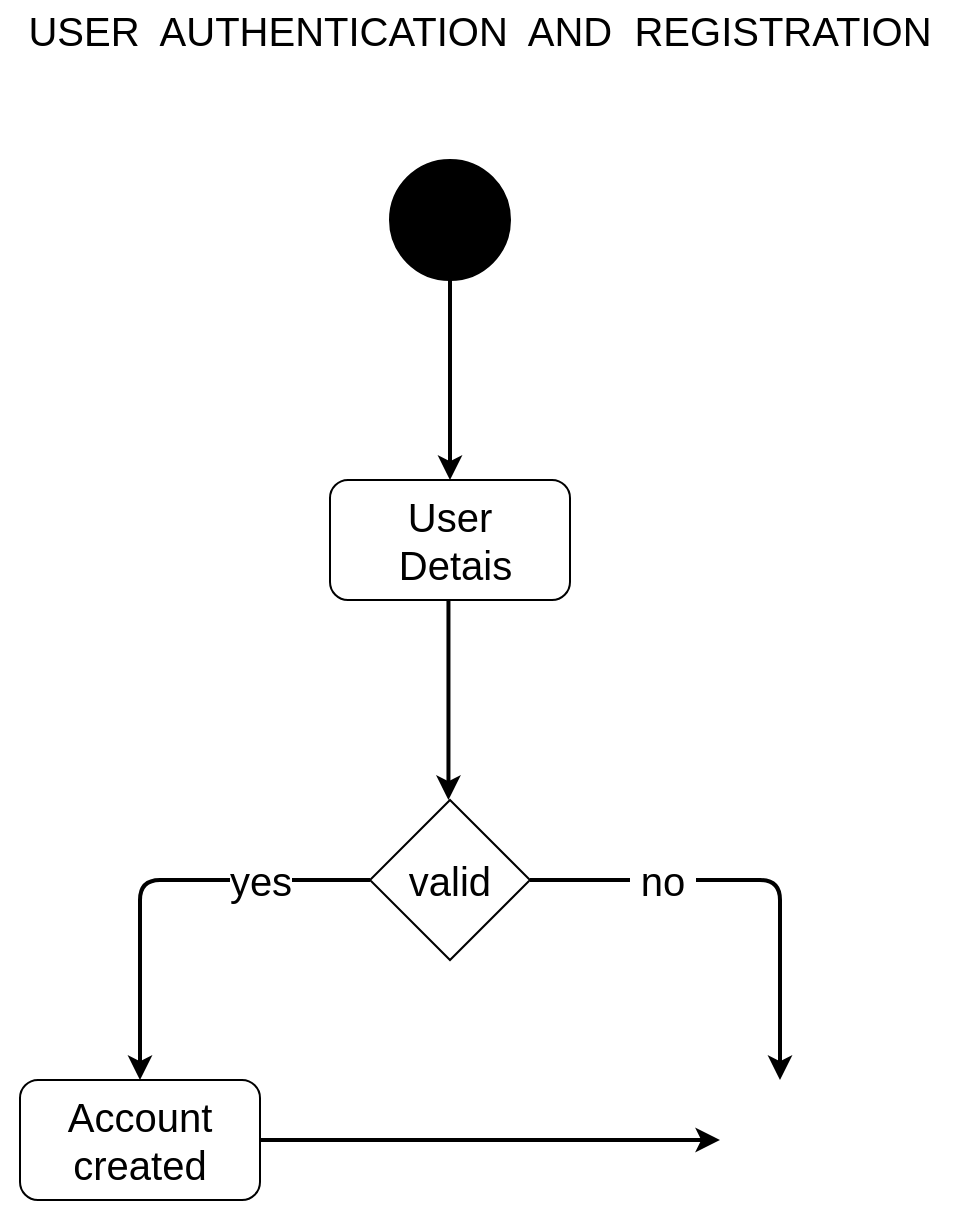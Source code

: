 <mxfile version="20.8.20" type="google"><diagram name="Page-1" id="Da_wPluZmSyWTjAxOaSh"><mxGraphModel grid="1" page="1" gridSize="10" guides="1" tooltips="1" connect="1" arrows="1" fold="1" pageScale="1" pageWidth="850" pageHeight="1100" math="0" shadow="0"><root><mxCell id="0"/><mxCell id="1" parent="0"/><mxCell id="NSKMrqam1gWybPlKR-LE-1" value="" style="ellipse;whiteSpace=wrap;html=1;aspect=fixed;fontFamily=Helvetica;fontSize=15;fillColor=#000000;" vertex="1" parent="1"><mxGeometry x="365" y="160" width="60" height="60" as="geometry"/></mxCell><mxCell id="NSKMrqam1gWybPlKR-LE-2" value="" style="shape=image;html=1;verticalAlign=top;verticalLabelPosition=bottom;labelBackgroundColor=#ffffff;imageAspect=0;aspect=fixed;image=https://cdn4.iconfinder.com/data/icons/ionicons/512/icon-ios7-circle-filled-128.png;fontFamily=Helvetica;fontSize=15;fillColor=#000000;" vertex="1" parent="1"><mxGeometry x="520" y="610" width="80" height="80" as="geometry"/></mxCell><mxCell id="NSKMrqam1gWybPlKR-LE-3" value="" style="endArrow=classic;html=1;rounded=1;strokeWidth=2;fontFamily=Helvetica;fontSize=15;elbow=vertical;exitX=0.5;exitY=1;exitDx=0;exitDy=0;" edge="1" parent="1" source="NSKMrqam1gWybPlKR-LE-1"><mxGeometry width="50" height="50" relative="1" as="geometry"><mxPoint x="380" y="340" as="sourcePoint"/><mxPoint x="395" y="320" as="targetPoint"/></mxGeometry></mxCell><mxCell id="NSKMrqam1gWybPlKR-LE-5" value="&lt;font style=&quot;font-size: 20px;&quot;&gt;User&lt;br&gt;&amp;nbsp;Detais&lt;/font&gt;" style="rounded=1;whiteSpace=wrap;html=1;fontFamily=Helvetica;fontSize=15;fillColor=#FFFFFF;" vertex="1" parent="1"><mxGeometry x="335" y="320" width="120" height="60" as="geometry"/></mxCell><mxCell id="NSKMrqam1gWybPlKR-LE-6" value="" style="endArrow=classic;html=1;rounded=1;strokeWidth=2;fontFamily=Helvetica;fontSize=15;elbow=vertical;exitX=0.5;exitY=1;exitDx=0;exitDy=0;" edge="1" parent="1"><mxGeometry width="50" height="50" relative="1" as="geometry"><mxPoint x="394.23" y="380" as="sourcePoint"/><mxPoint x="394.23" y="480" as="targetPoint"/></mxGeometry></mxCell><mxCell id="NSKMrqam1gWybPlKR-LE-7" value="valid" style="rhombus;whiteSpace=wrap;html=1;fontFamily=Helvetica;fontSize=20;fillColor=#FFFFFF;" vertex="1" parent="1"><mxGeometry x="355" y="480" width="80" height="80" as="geometry"/></mxCell><mxCell id="NSKMrqam1gWybPlKR-LE-8" value="" style="endArrow=classic;html=1;rounded=1;strokeWidth=2;fontFamily=Helvetica;fontSize=15;elbow=vertical;exitX=0;exitY=0.5;exitDx=0;exitDy=0;" edge="1" parent="1" source="NSKMrqam1gWybPlKR-LE-7"><mxGeometry width="50" height="50" relative="1" as="geometry"><mxPoint x="240.0" y="520" as="sourcePoint"/><mxPoint x="240.0" y="620" as="targetPoint"/><Array as="points"><mxPoint x="240" y="520"/></Array></mxGeometry></mxCell><mxCell id="NSKMrqam1gWybPlKR-LE-11" value="yes" style="edgeLabel;html=1;align=center;verticalAlign=middle;resizable=0;points=[];fontSize=20;fontFamily=Helvetica;" connectable="0" vertex="1" parent="NSKMrqam1gWybPlKR-LE-8"><mxGeometry x="-0.19" relative="1" as="geometry"><mxPoint x="32" as="offset"/></mxGeometry></mxCell><mxCell id="NSKMrqam1gWybPlKR-LE-9" value="" style="endArrow=classic;html=1;rounded=1;strokeWidth=2;fontFamily=Helvetica;fontSize=15;elbow=vertical;exitX=1;exitY=0.5;exitDx=0;exitDy=0;" edge="1" parent="1" source="NSKMrqam1gWybPlKR-LE-7"><mxGeometry width="50" height="50" relative="1" as="geometry"><mxPoint x="440" y="520" as="sourcePoint"/><mxPoint x="560" y="620" as="targetPoint"/><Array as="points"><mxPoint x="560" y="520"/></Array></mxGeometry></mxCell><mxCell id="NSKMrqam1gWybPlKR-LE-12" value="&amp;nbsp;no&amp;nbsp;" style="edgeLabel;html=1;align=center;verticalAlign=middle;resizable=0;points=[];fontSize=20;fontFamily=Helvetica;" connectable="0" vertex="1" parent="NSKMrqam1gWybPlKR-LE-9"><mxGeometry x="-0.597" y="-1" relative="1" as="geometry"><mxPoint x="20" y="-1" as="offset"/></mxGeometry></mxCell><mxCell id="NSKMrqam1gWybPlKR-LE-13" value="Account&lt;br&gt;created" style="rounded=1;whiteSpace=wrap;html=1;fontFamily=Helvetica;fontSize=20;fillColor=#FFFFFF;" vertex="1" parent="1"><mxGeometry x="180" y="620" width="120" height="60" as="geometry"/></mxCell><mxCell id="NSKMrqam1gWybPlKR-LE-14" value="" style="endArrow=classic;html=1;rounded=1;strokeWidth=2;fontFamily=Helvetica;fontSize=20;elbow=vertical;exitX=1;exitY=0.5;exitDx=0;exitDy=0;entryX=0.125;entryY=0.5;entryDx=0;entryDy=0;entryPerimeter=0;" edge="1" parent="1" source="NSKMrqam1gWybPlKR-LE-13" target="NSKMrqam1gWybPlKR-LE-2"><mxGeometry width="50" height="50" relative="1" as="geometry"><mxPoint x="540" y="590" as="sourcePoint"/><mxPoint x="590" y="540" as="targetPoint"/></mxGeometry></mxCell><mxCell id="NSKMrqam1gWybPlKR-LE-15" value="USER&amp;nbsp; AUTHENTICATION&amp;nbsp; AND&amp;nbsp; REGISTRATION" style="text;html=1;strokeColor=none;fillColor=none;align=center;verticalAlign=middle;whiteSpace=wrap;rounded=0;fontSize=20;fontFamily=Helvetica;" vertex="1" parent="1"><mxGeometry x="170" y="80" width="480" height="30" as="geometry"/></mxCell></root></mxGraphModel></diagram></mxfile>